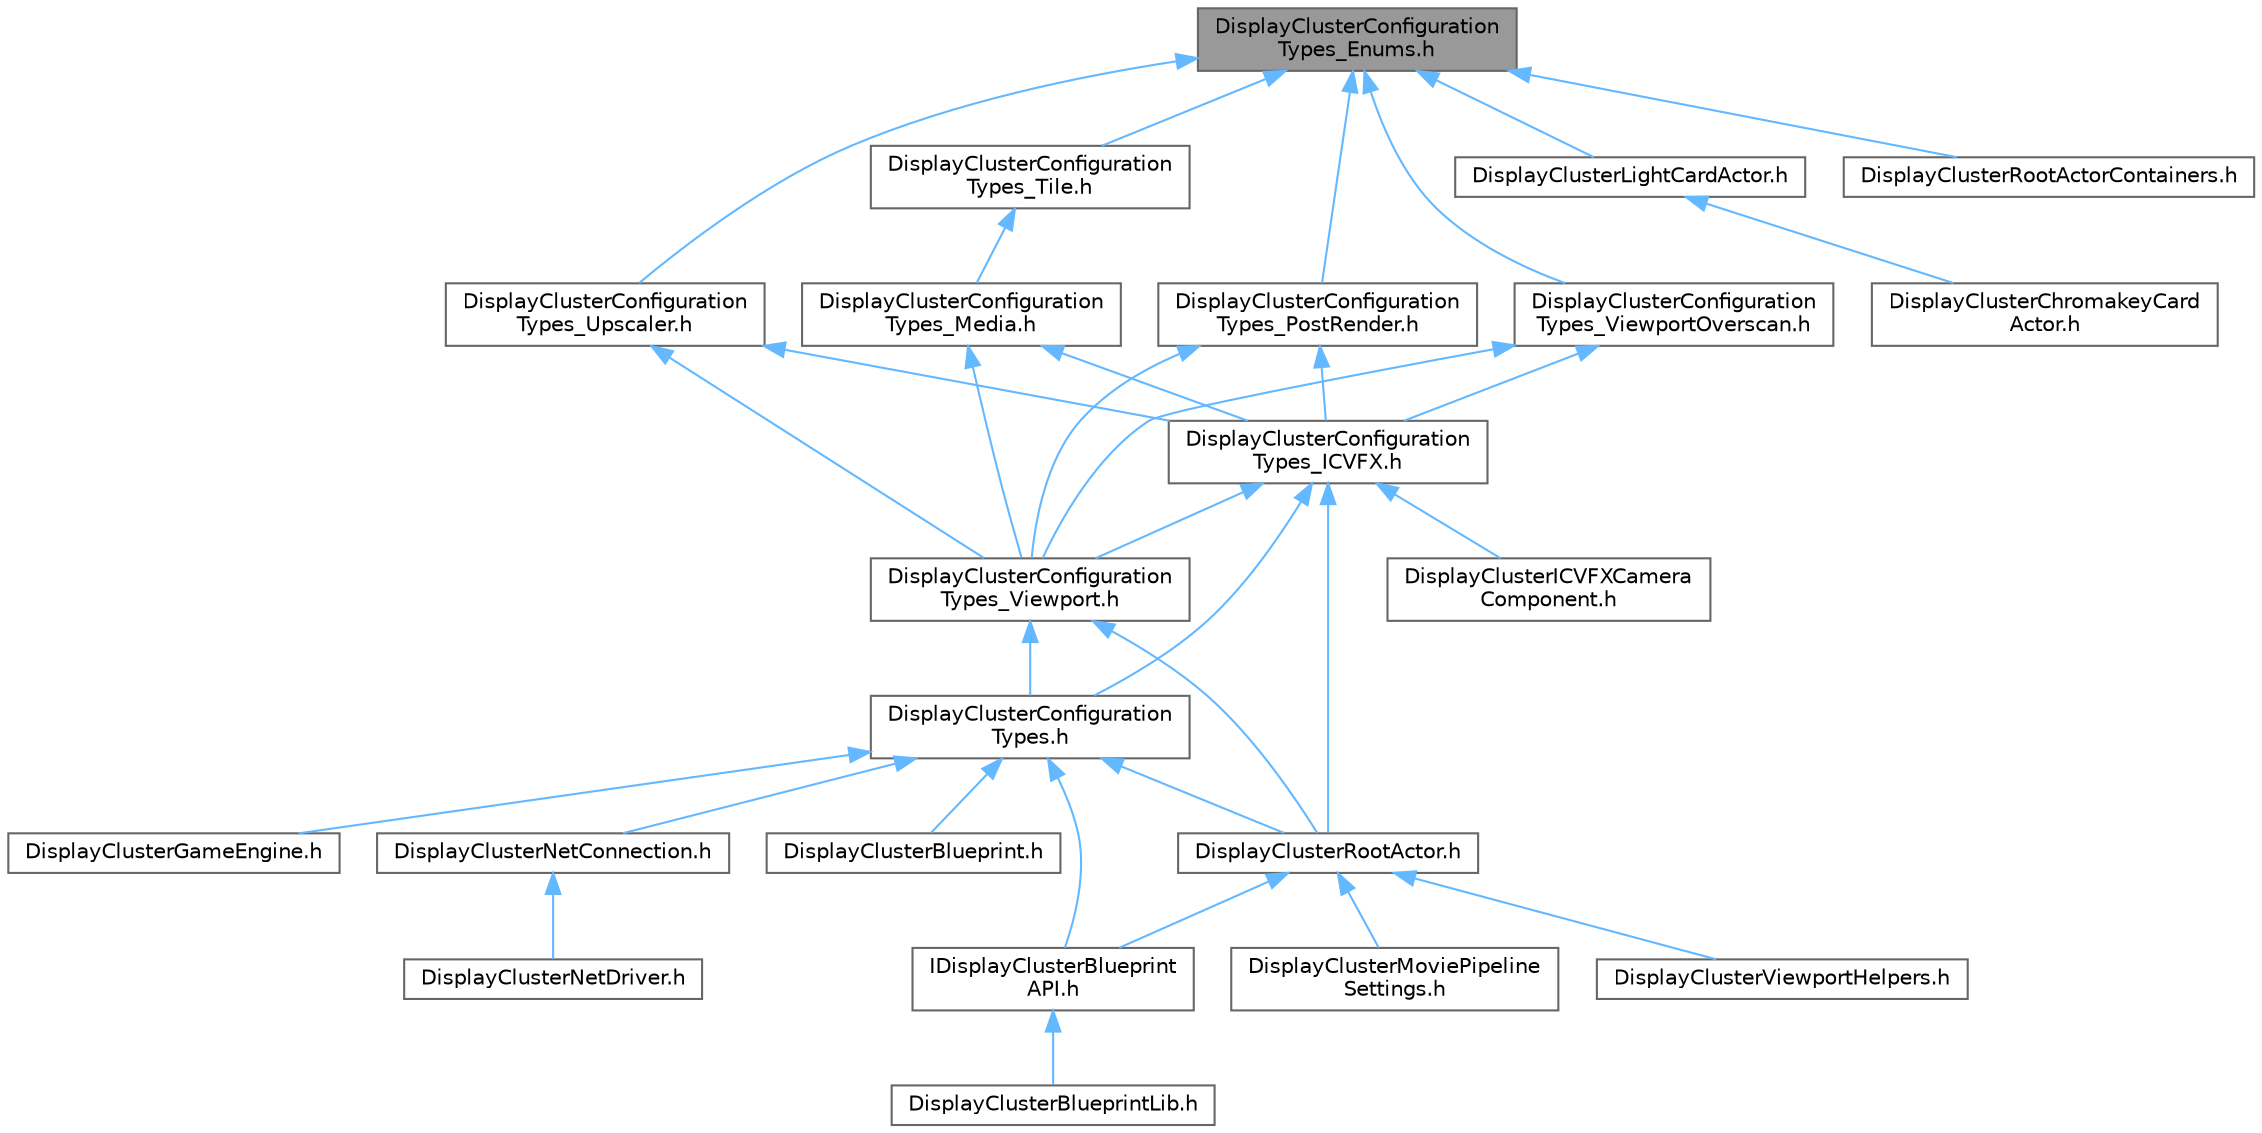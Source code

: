 digraph "DisplayClusterConfigurationTypes_Enums.h"
{
 // INTERACTIVE_SVG=YES
 // LATEX_PDF_SIZE
  bgcolor="transparent";
  edge [fontname=Helvetica,fontsize=10,labelfontname=Helvetica,labelfontsize=10];
  node [fontname=Helvetica,fontsize=10,shape=box,height=0.2,width=0.4];
  Node1 [id="Node000001",label="DisplayClusterConfiguration\lTypes_Enums.h",height=0.2,width=0.4,color="gray40", fillcolor="grey60", style="filled", fontcolor="black",tooltip=" "];
  Node1 -> Node2 [id="edge1_Node000001_Node000002",dir="back",color="steelblue1",style="solid",tooltip=" "];
  Node2 [id="Node000002",label="DisplayClusterConfiguration\lTypes_PostRender.h",height=0.2,width=0.4,color="grey40", fillcolor="white", style="filled",URL="$d1/d0d/DisplayClusterConfigurationTypes__PostRender_8h.html",tooltip=" "];
  Node2 -> Node3 [id="edge2_Node000002_Node000003",dir="back",color="steelblue1",style="solid",tooltip=" "];
  Node3 [id="Node000003",label="DisplayClusterConfiguration\lTypes_ICVFX.h",height=0.2,width=0.4,color="grey40", fillcolor="white", style="filled",URL="$d3/dc4/DisplayClusterConfigurationTypes__ICVFX_8h.html",tooltip=" "];
  Node3 -> Node4 [id="edge3_Node000003_Node000004",dir="back",color="steelblue1",style="solid",tooltip=" "];
  Node4 [id="Node000004",label="DisplayClusterConfiguration\lTypes.h",height=0.2,width=0.4,color="grey40", fillcolor="white", style="filled",URL="$d5/dc6/DisplayClusterConfigurationTypes_8h.html",tooltip=" "];
  Node4 -> Node5 [id="edge4_Node000004_Node000005",dir="back",color="steelblue1",style="solid",tooltip=" "];
  Node5 [id="Node000005",label="DisplayClusterBlueprint.h",height=0.2,width=0.4,color="grey40", fillcolor="white", style="filled",URL="$d0/d44/DisplayClusterBlueprint_8h.html",tooltip=" "];
  Node4 -> Node6 [id="edge5_Node000004_Node000006",dir="back",color="steelblue1",style="solid",tooltip=" "];
  Node6 [id="Node000006",label="DisplayClusterGameEngine.h",height=0.2,width=0.4,color="grey40", fillcolor="white", style="filled",URL="$da/d8f/DisplayClusterGameEngine_8h.html",tooltip=" "];
  Node4 -> Node7 [id="edge6_Node000004_Node000007",dir="back",color="steelblue1",style="solid",tooltip=" "];
  Node7 [id="Node000007",label="DisplayClusterNetConnection.h",height=0.2,width=0.4,color="grey40", fillcolor="white", style="filled",URL="$d0/df0/DisplayClusterNetConnection_8h.html",tooltip=" "];
  Node7 -> Node8 [id="edge7_Node000007_Node000008",dir="back",color="steelblue1",style="solid",tooltip=" "];
  Node8 [id="Node000008",label="DisplayClusterNetDriver.h",height=0.2,width=0.4,color="grey40", fillcolor="white", style="filled",URL="$db/de1/DisplayClusterNetDriver_8h.html",tooltip=" "];
  Node4 -> Node9 [id="edge8_Node000004_Node000009",dir="back",color="steelblue1",style="solid",tooltip=" "];
  Node9 [id="Node000009",label="DisplayClusterRootActor.h",height=0.2,width=0.4,color="grey40", fillcolor="white", style="filled",URL="$d0/d41/DisplayClusterRootActor_8h.html",tooltip=" "];
  Node9 -> Node10 [id="edge9_Node000009_Node000010",dir="back",color="steelblue1",style="solid",tooltip=" "];
  Node10 [id="Node000010",label="DisplayClusterMoviePipeline\lSettings.h",height=0.2,width=0.4,color="grey40", fillcolor="white", style="filled",URL="$d7/d56/DisplayClusterMoviePipelineSettings_8h.html",tooltip=" "];
  Node9 -> Node11 [id="edge10_Node000009_Node000011",dir="back",color="steelblue1",style="solid",tooltip=" "];
  Node11 [id="Node000011",label="DisplayClusterViewportHelpers.h",height=0.2,width=0.4,color="grey40", fillcolor="white", style="filled",URL="$d6/d8b/DisplayClusterViewportHelpers_8h.html",tooltip=" "];
  Node9 -> Node12 [id="edge11_Node000009_Node000012",dir="back",color="steelblue1",style="solid",tooltip=" "];
  Node12 [id="Node000012",label="IDisplayClusterBlueprint\lAPI.h",height=0.2,width=0.4,color="grey40", fillcolor="white", style="filled",URL="$d6/dd6/IDisplayClusterBlueprintAPI_8h.html",tooltip=" "];
  Node12 -> Node13 [id="edge12_Node000012_Node000013",dir="back",color="steelblue1",style="solid",tooltip=" "];
  Node13 [id="Node000013",label="DisplayClusterBlueprintLib.h",height=0.2,width=0.4,color="grey40", fillcolor="white", style="filled",URL="$d9/d13/DisplayClusterBlueprintLib_8h.html",tooltip=" "];
  Node4 -> Node12 [id="edge13_Node000004_Node000012",dir="back",color="steelblue1",style="solid",tooltip=" "];
  Node3 -> Node14 [id="edge14_Node000003_Node000014",dir="back",color="steelblue1",style="solid",tooltip=" "];
  Node14 [id="Node000014",label="DisplayClusterConfiguration\lTypes_Viewport.h",height=0.2,width=0.4,color="grey40", fillcolor="white", style="filled",URL="$d1/d6b/DisplayClusterConfigurationTypes__Viewport_8h.html",tooltip=" "];
  Node14 -> Node4 [id="edge15_Node000014_Node000004",dir="back",color="steelblue1",style="solid",tooltip=" "];
  Node14 -> Node9 [id="edge16_Node000014_Node000009",dir="back",color="steelblue1",style="solid",tooltip=" "];
  Node3 -> Node15 [id="edge17_Node000003_Node000015",dir="back",color="steelblue1",style="solid",tooltip=" "];
  Node15 [id="Node000015",label="DisplayClusterICVFXCamera\lComponent.h",height=0.2,width=0.4,color="grey40", fillcolor="white", style="filled",URL="$d9/de0/DisplayClusterICVFXCameraComponent_8h.html",tooltip=" "];
  Node3 -> Node9 [id="edge18_Node000003_Node000009",dir="back",color="steelblue1",style="solid",tooltip=" "];
  Node2 -> Node14 [id="edge19_Node000002_Node000014",dir="back",color="steelblue1",style="solid",tooltip=" "];
  Node1 -> Node16 [id="edge20_Node000001_Node000016",dir="back",color="steelblue1",style="solid",tooltip=" "];
  Node16 [id="Node000016",label="DisplayClusterConfiguration\lTypes_Tile.h",height=0.2,width=0.4,color="grey40", fillcolor="white", style="filled",URL="$d1/df7/DisplayClusterConfigurationTypes__Tile_8h.html",tooltip=" "];
  Node16 -> Node17 [id="edge21_Node000016_Node000017",dir="back",color="steelblue1",style="solid",tooltip=" "];
  Node17 [id="Node000017",label="DisplayClusterConfiguration\lTypes_Media.h",height=0.2,width=0.4,color="grey40", fillcolor="white", style="filled",URL="$d5/df0/DisplayClusterConfigurationTypes__Media_8h.html",tooltip=" "];
  Node17 -> Node3 [id="edge22_Node000017_Node000003",dir="back",color="steelblue1",style="solid",tooltip=" "];
  Node17 -> Node14 [id="edge23_Node000017_Node000014",dir="back",color="steelblue1",style="solid",tooltip=" "];
  Node1 -> Node18 [id="edge24_Node000001_Node000018",dir="back",color="steelblue1",style="solid",tooltip=" "];
  Node18 [id="Node000018",label="DisplayClusterConfiguration\lTypes_Upscaler.h",height=0.2,width=0.4,color="grey40", fillcolor="white", style="filled",URL="$d8/d0f/DisplayClusterConfigurationTypes__Upscaler_8h.html",tooltip=" "];
  Node18 -> Node3 [id="edge25_Node000018_Node000003",dir="back",color="steelblue1",style="solid",tooltip=" "];
  Node18 -> Node14 [id="edge26_Node000018_Node000014",dir="back",color="steelblue1",style="solid",tooltip=" "];
  Node1 -> Node19 [id="edge27_Node000001_Node000019",dir="back",color="steelblue1",style="solid",tooltip=" "];
  Node19 [id="Node000019",label="DisplayClusterConfiguration\lTypes_ViewportOverscan.h",height=0.2,width=0.4,color="grey40", fillcolor="white", style="filled",URL="$dc/dea/DisplayClusterConfigurationTypes__ViewportOverscan_8h.html",tooltip=" "];
  Node19 -> Node3 [id="edge28_Node000019_Node000003",dir="back",color="steelblue1",style="solid",tooltip=" "];
  Node19 -> Node14 [id="edge29_Node000019_Node000014",dir="back",color="steelblue1",style="solid",tooltip=" "];
  Node1 -> Node20 [id="edge30_Node000001_Node000020",dir="back",color="steelblue1",style="solid",tooltip=" "];
  Node20 [id="Node000020",label="DisplayClusterLightCardActor.h",height=0.2,width=0.4,color="grey40", fillcolor="white", style="filled",URL="$d5/dc7/DisplayClusterLightCardActor_8h.html",tooltip=" "];
  Node20 -> Node21 [id="edge31_Node000020_Node000021",dir="back",color="steelblue1",style="solid",tooltip=" "];
  Node21 [id="Node000021",label="DisplayClusterChromakeyCard\lActor.h",height=0.2,width=0.4,color="grey40", fillcolor="white", style="filled",URL="$d4/dc3/DisplayClusterChromakeyCardActor_8h.html",tooltip=" "];
  Node1 -> Node22 [id="edge32_Node000001_Node000022",dir="back",color="steelblue1",style="solid",tooltip=" "];
  Node22 [id="Node000022",label="DisplayClusterRootActorContainers.h",height=0.2,width=0.4,color="grey40", fillcolor="white", style="filled",URL="$dc/dbb/DisplayClusterRootActorContainers_8h.html",tooltip=" "];
}
